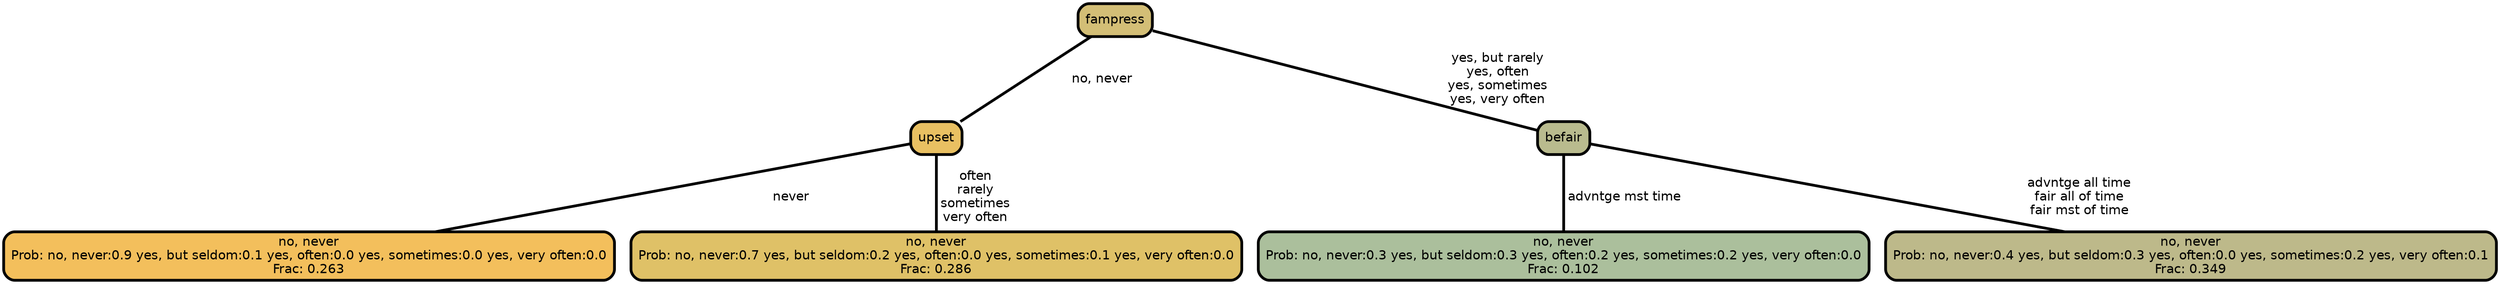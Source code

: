 graph Tree {
node [shape=box, style="filled, rounded",color="black",penwidth="3",fontcolor="black",                 fontname=helvetica] ;
graph [ranksep="0 equally", splines=straight,                 bgcolor=transparent, dpi=200] ;
edge [fontname=helvetica, color=black] ;
0 [label="no, never
Prob: no, never:0.9 yes, but seldom:0.1 yes, often:0.0 yes, sometimes:0.0 yes, very often:0.0
Frac: 0.263", fillcolor="#f3bf5c"] ;
1 [label="upset", fillcolor="#e9c062"] ;
2 [label="no, never
Prob: no, never:0.7 yes, but seldom:0.2 yes, often:0.0 yes, sometimes:0.1 yes, very often:0.0
Frac: 0.286", fillcolor="#dfc167"] ;
3 [label="fampress", fillcolor="#d3be76"] ;
4 [label="no, never
Prob: no, never:0.3 yes, but seldom:0.3 yes, often:0.2 yes, sometimes:0.2 yes, very often:0.0
Frac: 0.102", fillcolor="#abbf9c"] ;
5 [label="befair", fillcolor="#b9bb8e"] ;
6 [label="no, never
Prob: no, never:0.4 yes, but seldom:0.3 yes, often:0.0 yes, sometimes:0.2 yes, very often:0.1
Frac: 0.349", fillcolor="#bdb98a"] ;
1 -- 0 [label=" never",penwidth=3] ;
1 -- 2 [label=" often\n rarely\n sometimes\n very often",penwidth=3] ;
3 -- 1 [label=" no, never",penwidth=3] ;
3 -- 5 [label=" yes, but rarely\n yes, often\n yes, sometimes\n yes, very often",penwidth=3] ;
5 -- 4 [label=" advntge mst time",penwidth=3] ;
5 -- 6 [label=" advntge all time\n fair all of time\n fair mst of time",penwidth=3] ;
{rank = same;}}